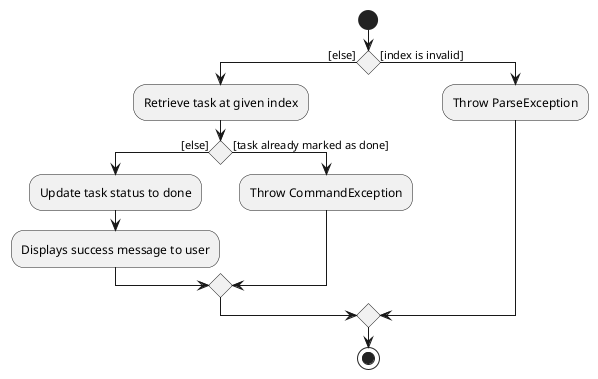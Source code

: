 @startuml
start
if () then ([else])
    :Retrieve task at given index;
    if () then ([else])
        :Update task status to done;
        :Displays success message to user;
    else ([task already marked as done])
        :Throw CommandException;
    endif
else ([index is invalid])
    :Throw ParseException;
endif
stop
@enduml